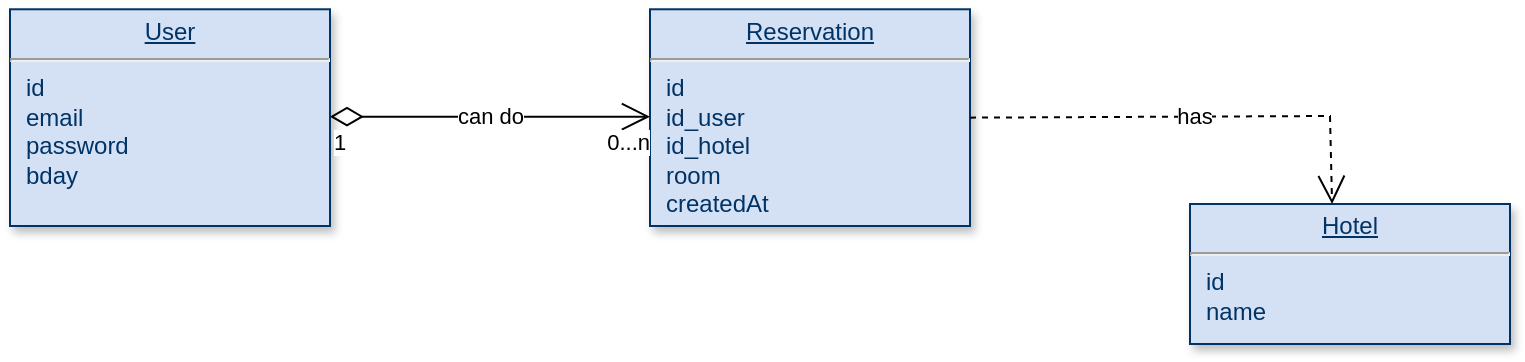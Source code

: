 <mxfile version="20.8.20" type="device"><diagram name="Page-1" id="efa7a0a1-bf9b-a30e-e6df-94a7791c09e9"><mxGraphModel dx="438" dy="795" grid="0" gridSize="10" guides="1" tooltips="1" connect="1" arrows="1" fold="1" page="1" pageScale="1" pageWidth="1169" pageHeight="827" background="#ffffff" math="0" shadow="0"><root><mxCell id="0"/><mxCell id="1" parent="0"/><mxCell id="25" value="&lt;p style=&quot;margin: 0px; margin-top: 4px; text-align: center; text-decoration: underline;&quot;&gt;User&lt;/p&gt;&lt;hr&gt;&lt;p style=&quot;margin: 0px; margin-left: 8px;&quot;&gt;id&lt;/p&gt;&lt;p style=&quot;margin: 0px; margin-left: 8px;&quot;&gt;email&lt;/p&gt;&lt;p style=&quot;margin: 0px; margin-left: 8px;&quot;&gt;password&lt;/p&gt;&lt;p style=&quot;margin: 0px; margin-left: 8px;&quot;&gt;bday&lt;/p&gt;&lt;p style=&quot;margin: 0px; margin-left: 8px;&quot;&gt;&lt;br&gt;&lt;/p&gt;" style="verticalAlign=top;align=left;overflow=fill;fontSize=12;fontFamily=Helvetica;html=1;strokeColor=#003366;shadow=1;fillColor=#D4E1F5;fontColor=#003366" parent="1" vertex="1"><mxGeometry x="40" y="21.64" width="160" height="108.36" as="geometry"/></mxCell><mxCell id="LTEM4xq7vHgLi_h3W-qF-116" value="&lt;p style=&quot;margin: 0px; margin-top: 4px; text-align: center; text-decoration: underline;&quot;&gt;Reservation&lt;/p&gt;&lt;hr&gt;&lt;p style=&quot;margin: 0px; margin-left: 8px;&quot;&gt;id&lt;/p&gt;&lt;p style=&quot;margin: 0px; margin-left: 8px;&quot;&gt;id_user&lt;br&gt;&lt;/p&gt;&lt;p style=&quot;margin: 0px; margin-left: 8px;&quot;&gt;id_hotel&lt;br&gt;&lt;/p&gt;&lt;p style=&quot;margin: 0px; margin-left: 8px;&quot;&gt;room&lt;/p&gt;&lt;p style=&quot;margin: 0px; margin-left: 8px;&quot;&gt;createdAt&lt;br&gt;&lt;/p&gt;" style="verticalAlign=top;align=left;overflow=fill;fontSize=12;fontFamily=Helvetica;html=1;strokeColor=#003366;shadow=1;fillColor=#D4E1F5;fontColor=#003366" vertex="1" parent="1"><mxGeometry x="360" y="21.64" width="160" height="108.36" as="geometry"/></mxCell><mxCell id="LTEM4xq7vHgLi_h3W-qF-117" value="&lt;p style=&quot;margin: 0px; margin-top: 4px; text-align: center; text-decoration: underline;&quot;&gt;Hotel&lt;br&gt;&lt;/p&gt;&lt;hr&gt;&lt;p style=&quot;margin: 0px; margin-left: 8px;&quot;&gt;id&lt;/p&gt;&lt;p style=&quot;margin: 0px; margin-left: 8px;&quot;&gt;name&lt;br&gt;&lt;/p&gt;&lt;p style=&quot;margin: 0px; margin-left: 8px;&quot;&gt;&lt;br&gt;&lt;/p&gt;" style="verticalAlign=top;align=left;overflow=fill;fontSize=12;fontFamily=Helvetica;html=1;strokeColor=#003366;shadow=1;fillColor=#D4E1F5;fontColor=#003366" vertex="1" parent="1"><mxGeometry x="630" y="119" width="160" height="70" as="geometry"/></mxCell><mxCell id="LTEM4xq7vHgLi_h3W-qF-118" value="can do" style="endArrow=open;html=1;endSize=12;startArrow=diamondThin;startSize=14;startFill=0;edgeStyle=orthogonalEdgeStyle;rounded=0;" edge="1" parent="1"><mxGeometry relative="1" as="geometry"><mxPoint x="200" y="75.32" as="sourcePoint"/><mxPoint x="360" y="75.32" as="targetPoint"/></mxGeometry></mxCell><mxCell id="LTEM4xq7vHgLi_h3W-qF-119" value="1" style="edgeLabel;resizable=0;html=1;align=left;verticalAlign=top;" connectable="0" vertex="1" parent="LTEM4xq7vHgLi_h3W-qF-118"><mxGeometry x="-1" relative="1" as="geometry"/></mxCell><mxCell id="LTEM4xq7vHgLi_h3W-qF-120" value="0...n" style="edgeLabel;resizable=0;html=1;align=right;verticalAlign=top;" connectable="0" vertex="1" parent="LTEM4xq7vHgLi_h3W-qF-118"><mxGeometry x="1" relative="1" as="geometry"/></mxCell><mxCell id="LTEM4xq7vHgLi_h3W-qF-121" value="has" style="endArrow=open;endSize=12;dashed=1;html=1;rounded=0;entryX=0.444;entryY=0;entryDx=0;entryDy=0;entryPerimeter=0;exitX=1;exitY=0.5;exitDx=0;exitDy=0;" edge="1" parent="1" source="LTEM4xq7vHgLi_h3W-qF-116" target="LTEM4xq7vHgLi_h3W-qF-117"><mxGeometry width="160" relative="1" as="geometry"><mxPoint x="530" y="75.32" as="sourcePoint"/><mxPoint x="690" y="75.32" as="targetPoint"/><Array as="points"><mxPoint x="700" y="75"/></Array></mxGeometry></mxCell></root></mxGraphModel></diagram></mxfile>